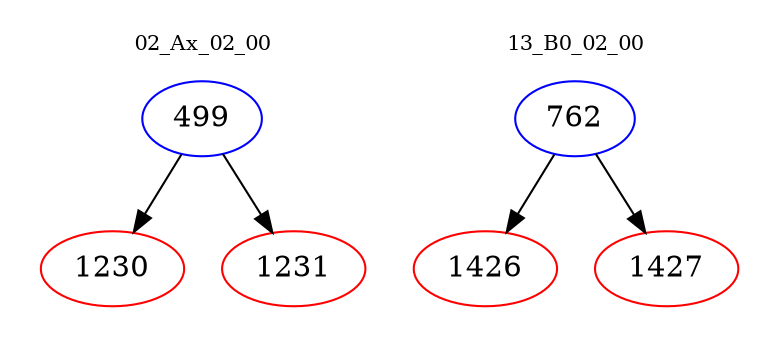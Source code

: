 digraph{
subgraph cluster_0 {
color = white
label = "02_Ax_02_00";
fontsize=10;
T0_499 [label="499", color="blue"]
T0_499 -> T0_1230 [color="black"]
T0_1230 [label="1230", color="red"]
T0_499 -> T0_1231 [color="black"]
T0_1231 [label="1231", color="red"]
}
subgraph cluster_1 {
color = white
label = "13_B0_02_00";
fontsize=10;
T1_762 [label="762", color="blue"]
T1_762 -> T1_1426 [color="black"]
T1_1426 [label="1426", color="red"]
T1_762 -> T1_1427 [color="black"]
T1_1427 [label="1427", color="red"]
}
}

